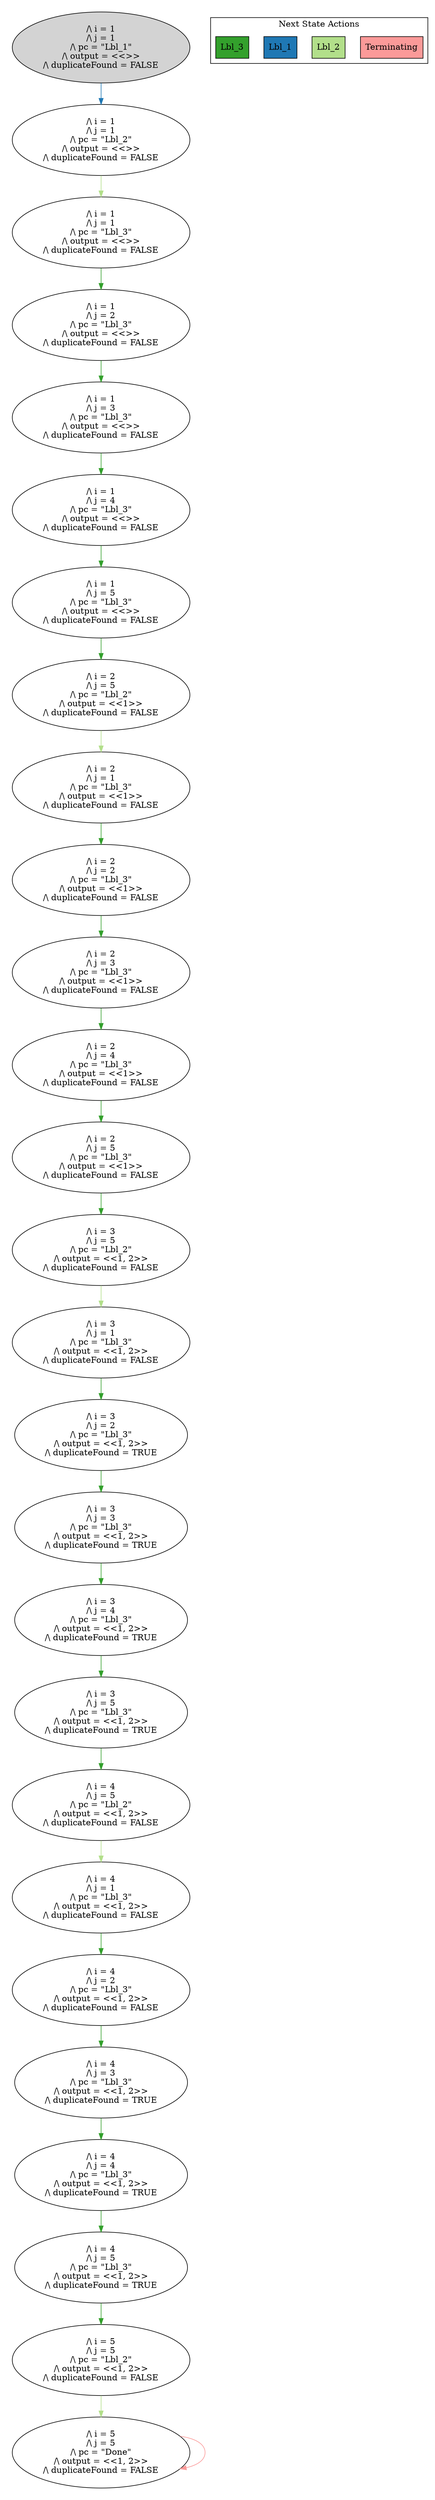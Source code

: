 strict digraph DiskGraph {
edge [colorscheme="paired12"]
nodesep=0.35;
subgraph cluster_graph {
color="white";
-6090128786391507150 [label="/\\ i = 1\n/\\ j = 1\n/\\ pc = \"Lbl_1\"\n/\\ output = <<>>\n/\\ duplicateFound = FALSE",style = filled]
-6090128786391507150 -> 6164914885858637825 [label="",color="2",fontcolor="2"];
6164914885858637825 [label="/\\ i = 1\n/\\ j = 1\n/\\ pc = \"Lbl_2\"\n/\\ output = <<>>\n/\\ duplicateFound = FALSE"];
6164914885858637825 -> 9769887562622224 [label="",color="3",fontcolor="3"];
9769887562622224 [label="/\\ i = 1\n/\\ j = 1\n/\\ pc = \"Lbl_3\"\n/\\ output = <<>>\n/\\ duplicateFound = FALSE"];
9769887562622224 -> 1964197800905313156 [label="",color="4",fontcolor="4"];
1964197800905313156 [label="/\\ i = 1\n/\\ j = 2\n/\\ pc = \"Lbl_3\"\n/\\ output = <<>>\n/\\ duplicateFound = FALSE"];
1964197800905313156 -> -4617684641358465599 [label="",color="4",fontcolor="4"];
-4617684641358465599 [label="/\\ i = 1\n/\\ j = 3\n/\\ pc = \"Lbl_3\"\n/\\ output = <<>>\n/\\ duplicateFound = FALSE"];
-4617684641358465599 -> 3279507629187356332 [label="",color="4",fontcolor="4"];
3279507629187356332 [label="/\\ i = 1\n/\\ j = 4\n/\\ pc = \"Lbl_3\"\n/\\ output = <<>>\n/\\ duplicateFound = FALSE"];
3279507629187356332 -> -8562559059545757463 [label="",color="4",fontcolor="4"];
-8562559059545757463 [label="/\\ i = 1\n/\\ j = 5\n/\\ pc = \"Lbl_3\"\n/\\ output = <<>>\n/\\ duplicateFound = FALSE"];
-8562559059545757463 -> 651352269452414195 [label="",color="4",fontcolor="4"];
651352269452414195 [label="/\\ i = 2\n/\\ j = 5\n/\\ pc = \"Lbl_2\"\n/\\ output = <<1>>\n/\\ duplicateFound = FALSE"];
651352269452414195 -> -2852336978493914605 [label="",color="3",fontcolor="3"];
-2852336978493914605 [label="/\\ i = 2\n/\\ j = 1\n/\\ pc = \"Lbl_3\"\n/\\ output = <<1>>\n/\\ duplicateFound = FALSE"];
-2852336978493914605 -> 5580385627175809383 [label="",color="4",fontcolor="4"];
5580385627175809383 [label="/\\ i = 2\n/\\ j = 2\n/\\ pc = \"Lbl_3\"\n/\\ output = <<1>>\n/\\ duplicateFound = FALSE"];
5580385627175809383 -> 4501576875715059787 [label="",color="4",fontcolor="4"];
4501576875715059787 [label="/\\ i = 2\n/\\ j = 3\n/\\ pc = \"Lbl_3\"\n/\\ output = <<1>>\n/\\ duplicateFound = FALSE"];
4501576875715059787 -> -7935487999082808364 [label="",color="4",fontcolor="4"];
-7935487999082808364 [label="/\\ i = 2\n/\\ j = 4\n/\\ pc = \"Lbl_3\"\n/\\ output = <<1>>\n/\\ duplicateFound = FALSE"];
-7935487999082808364 -> -2101447313295496456 [label="",color="4",fontcolor="4"];
-2101447313295496456 [label="/\\ i = 2\n/\\ j = 5\n/\\ pc = \"Lbl_3\"\n/\\ output = <<1>>\n/\\ duplicateFound = FALSE"];
-2101447313295496456 -> -2840629953028177945 [label="",color="4",fontcolor="4"];
-2840629953028177945 [label="/\\ i = 3\n/\\ j = 5\n/\\ pc = \"Lbl_2\"\n/\\ output = <<1, 2>>\n/\\ duplicateFound = FALSE"];
-2840629953028177945 -> -5512437613227685244 [label="",color="3",fontcolor="3"];
-5512437613227685244 [label="/\\ i = 3\n/\\ j = 1\n/\\ pc = \"Lbl_3\"\n/\\ output = <<1, 2>>\n/\\ duplicateFound = FALSE"];
-5512437613227685244 -> 7709484152014032997 [label="",color="4",fontcolor="4"];
7709484152014032997 [label="/\\ i = 3\n/\\ j = 2\n/\\ pc = \"Lbl_3\"\n/\\ output = <<1, 2>>\n/\\ duplicateFound = TRUE"];
7709484152014032997 -> 1222337464830687883 [label="",color="4",fontcolor="4"];
1222337464830687883 [label="/\\ i = 3\n/\\ j = 3\n/\\ pc = \"Lbl_3\"\n/\\ output = <<1, 2>>\n/\\ duplicateFound = TRUE"];
1222337464830687883 -> -9196706332324461990 [label="",color="4",fontcolor="4"];
-9196706332324461990 [label="/\\ i = 3\n/\\ j = 4\n/\\ pc = \"Lbl_3\"\n/\\ output = <<1, 2>>\n/\\ duplicateFound = TRUE"];
-9196706332324461990 -> -408218023630362444 [label="",color="4",fontcolor="4"];
-408218023630362444 [label="/\\ i = 3\n/\\ j = 5\n/\\ pc = \"Lbl_3\"\n/\\ output = <<1, 2>>\n/\\ duplicateFound = TRUE"];
-408218023630362444 -> 1046727848205075962 [label="",color="4",fontcolor="4"];
1046727848205075962 [label="/\\ i = 4\n/\\ j = 5\n/\\ pc = \"Lbl_2\"\n/\\ output = <<1, 2>>\n/\\ duplicateFound = FALSE"];
1046727848205075962 -> 7308590436067684505 [label="",color="3",fontcolor="3"];
7308590436067684505 [label="/\\ i = 4\n/\\ j = 1\n/\\ pc = \"Lbl_3\"\n/\\ output = <<1, 2>>\n/\\ duplicateFound = FALSE"];
7308590436067684505 -> -1481604187684712533 [label="",color="4",fontcolor="4"];
-1481604187684712533 [label="/\\ i = 4\n/\\ j = 2\n/\\ pc = \"Lbl_3\"\n/\\ output = <<1, 2>>\n/\\ duplicateFound = FALSE"];
-1481604187684712533 -> -4115117946914996074 [label="",color="4",fontcolor="4"];
-4115117946914996074 [label="/\\ i = 4\n/\\ j = 3\n/\\ pc = \"Lbl_3\"\n/\\ output = <<1, 2>>\n/\\ duplicateFound = TRUE"];
-4115117946914996074 -> 6218357435302246471 [label="",color="4",fontcolor="4"];
6218357435302246471 [label="/\\ i = 4\n/\\ j = 4\n/\\ pc = \"Lbl_3\"\n/\\ output = <<1, 2>>\n/\\ duplicateFound = TRUE"];
6218357435302246471 -> 3190519598830572201 [label="",color="4",fontcolor="4"];
3190519598830572201 [label="/\\ i = 4\n/\\ j = 5\n/\\ pc = \"Lbl_3\"\n/\\ output = <<1, 2>>\n/\\ duplicateFound = TRUE"];
3190519598830572201 -> -372234011613812118 [label="",color="4",fontcolor="4"];
-372234011613812118 [label="/\\ i = 5\n/\\ j = 5\n/\\ pc = \"Lbl_2\"\n/\\ output = <<1, 2>>\n/\\ duplicateFound = FALSE"];
-372234011613812118 -> 4677789611784099947 [label="",color="3",fontcolor="3"];
4677789611784099947 [label="/\\ i = 5\n/\\ j = 5\n/\\ pc = \"Done\"\n/\\ output = <<1, 2>>\n/\\ duplicateFound = FALSE"];
4677789611784099947 -> 4677789611784099947 [label="",color="5",fontcolor="5"];
{rank = same; -6090128786391507150;}
{rank = same; 6164914885858637825;}
{rank = same; 9769887562622224;}
{rank = same; 1964197800905313156;}
{rank = same; -4617684641358465599;}
{rank = same; 3279507629187356332;}
{rank = same; -8562559059545757463;}
{rank = same; 651352269452414195;}
{rank = same; -2852336978493914605;}
{rank = same; 5580385627175809383;}
{rank = same; 4501576875715059787;}
{rank = same; -7935487999082808364;}
{rank = same; -2101447313295496456;}
{rank = same; -2840629953028177945;}
{rank = same; -5512437613227685244;}
{rank = same; 7709484152014032997;}
{rank = same; 1222337464830687883;}
{rank = same; -9196706332324461990;}
{rank = same; -408218023630362444;}
{rank = same; 1046727848205075962;}
{rank = same; 7308590436067684505;}
{rank = same; -1481604187684712533;}
{rank = same; -4115117946914996074;}
{rank = same; 6218357435302246471;}
{rank = same; 3190519598830572201;}
{rank = same; -372234011613812118;}
{rank = same; 4677789611784099947;}
}
subgraph cluster_legend {graph[style=bold];label = "Next State Actions" style="solid"
node [ labeljust="l",colorscheme="paired12",style=filled,shape=record ]
Terminating [label="Terminating",fillcolor=5]
Lbl_2 [label="Lbl_2",fillcolor=3]
Lbl_1 [label="Lbl_1",fillcolor=2]
Lbl_3 [label="Lbl_3",fillcolor=4]
}}